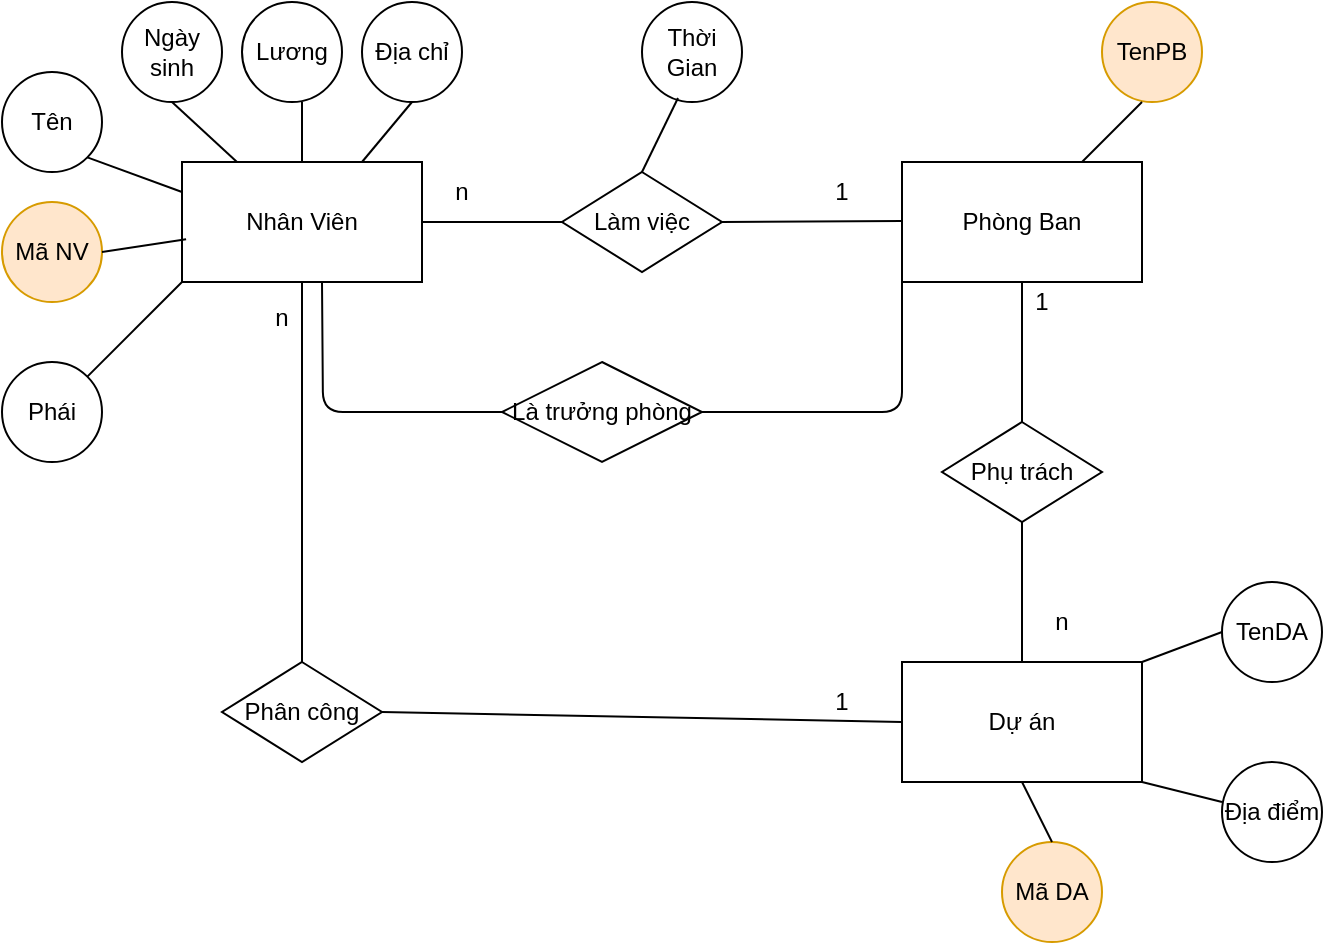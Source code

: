 <mxfile version="14.8.2" type="github">
  <diagram id="wW2PQFBjXcCFHTvuIaGb" name="Page-1">
    <mxGraphModel dx="782" dy="478" grid="1" gridSize="10" guides="1" tooltips="1" connect="1" arrows="1" fold="1" page="1" pageScale="1" pageWidth="827" pageHeight="1169" math="0" shadow="0">
      <root>
        <mxCell id="0" />
        <mxCell id="1" parent="0" />
        <mxCell id="qpfF8iYG8-uUK-qWayhX-1" value="Nhân Viên" style="rounded=0;whiteSpace=wrap;html=1;" vertex="1" parent="1">
          <mxGeometry x="120" y="140" width="120" height="60" as="geometry" />
        </mxCell>
        <mxCell id="qpfF8iYG8-uUK-qWayhX-2" value="Phòng Ban" style="rounded=0;whiteSpace=wrap;html=1;" vertex="1" parent="1">
          <mxGeometry x="480" y="140" width="120" height="60" as="geometry" />
        </mxCell>
        <mxCell id="qpfF8iYG8-uUK-qWayhX-3" value="Dự án" style="rounded=0;whiteSpace=wrap;html=1;" vertex="1" parent="1">
          <mxGeometry x="480" y="390" width="120" height="60" as="geometry" />
        </mxCell>
        <mxCell id="qpfF8iYG8-uUK-qWayhX-4" value="Làm việc" style="rhombus;whiteSpace=wrap;html=1;" vertex="1" parent="1">
          <mxGeometry x="310" y="145" width="80" height="50" as="geometry" />
        </mxCell>
        <mxCell id="qpfF8iYG8-uUK-qWayhX-5" value="Phụ trách" style="rhombus;whiteSpace=wrap;html=1;" vertex="1" parent="1">
          <mxGeometry x="500" y="270" width="80" height="50" as="geometry" />
        </mxCell>
        <mxCell id="qpfF8iYG8-uUK-qWayhX-6" value="Phân công" style="rhombus;whiteSpace=wrap;html=1;" vertex="1" parent="1">
          <mxGeometry x="140" y="390" width="80" height="50" as="geometry" />
        </mxCell>
        <mxCell id="qpfF8iYG8-uUK-qWayhX-7" value="Là trưởng phòng" style="rhombus;whiteSpace=wrap;html=1;" vertex="1" parent="1">
          <mxGeometry x="280" y="240" width="100" height="50" as="geometry" />
        </mxCell>
        <mxCell id="qpfF8iYG8-uUK-qWayhX-8" value="Ngày sinh" style="ellipse;whiteSpace=wrap;html=1;aspect=fixed;" vertex="1" parent="1">
          <mxGeometry x="90" y="60" width="50" height="50" as="geometry" />
        </mxCell>
        <mxCell id="qpfF8iYG8-uUK-qWayhX-9" value="Tên" style="ellipse;whiteSpace=wrap;html=1;aspect=fixed;" vertex="1" parent="1">
          <mxGeometry x="30" y="95" width="50" height="50" as="geometry" />
        </mxCell>
        <mxCell id="qpfF8iYG8-uUK-qWayhX-10" value="Mã NV" style="ellipse;whiteSpace=wrap;html=1;aspect=fixed;fillColor=#ffe6cc;strokeColor=#d79b00;" vertex="1" parent="1">
          <mxGeometry x="30" y="160" width="50" height="50" as="geometry" />
        </mxCell>
        <mxCell id="qpfF8iYG8-uUK-qWayhX-11" value="Lương" style="ellipse;whiteSpace=wrap;html=1;aspect=fixed;" vertex="1" parent="1">
          <mxGeometry x="150" y="60" width="50" height="50" as="geometry" />
        </mxCell>
        <mxCell id="qpfF8iYG8-uUK-qWayhX-12" value="Phái" style="ellipse;whiteSpace=wrap;html=1;aspect=fixed;" vertex="1" parent="1">
          <mxGeometry x="30" y="240" width="50" height="50" as="geometry" />
        </mxCell>
        <mxCell id="qpfF8iYG8-uUK-qWayhX-13" value="Địa chỉ" style="ellipse;whiteSpace=wrap;html=1;aspect=fixed;" vertex="1" parent="1">
          <mxGeometry x="210" y="60" width="50" height="50" as="geometry" />
        </mxCell>
        <mxCell id="qpfF8iYG8-uUK-qWayhX-15" value="TenPB" style="ellipse;whiteSpace=wrap;html=1;aspect=fixed;fillColor=#ffe6cc;strokeColor=#d79b00;" vertex="1" parent="1">
          <mxGeometry x="580" y="60" width="50" height="50" as="geometry" />
        </mxCell>
        <mxCell id="qpfF8iYG8-uUK-qWayhX-16" value="Địa điểm" style="ellipse;whiteSpace=wrap;html=1;aspect=fixed;" vertex="1" parent="1">
          <mxGeometry x="640" y="440" width="50" height="50" as="geometry" />
        </mxCell>
        <mxCell id="qpfF8iYG8-uUK-qWayhX-17" value="TenDA" style="ellipse;whiteSpace=wrap;html=1;aspect=fixed;" vertex="1" parent="1">
          <mxGeometry x="640" y="350" width="50" height="50" as="geometry" />
        </mxCell>
        <mxCell id="qpfF8iYG8-uUK-qWayhX-18" value="" style="endArrow=none;html=1;exitX=1;exitY=0;exitDx=0;exitDy=0;" edge="1" parent="1" source="qpfF8iYG8-uUK-qWayhX-12">
          <mxGeometry width="50" height="50" relative="1" as="geometry">
            <mxPoint x="70" y="250" as="sourcePoint" />
            <mxPoint x="120" y="200" as="targetPoint" />
          </mxGeometry>
        </mxCell>
        <mxCell id="qpfF8iYG8-uUK-qWayhX-21" value="" style="endArrow=none;html=1;exitX=0.75;exitY=0;exitDx=0;exitDy=0;entryX=0.5;entryY=1;entryDx=0;entryDy=0;" edge="1" parent="1" source="qpfF8iYG8-uUK-qWayhX-1" target="qpfF8iYG8-uUK-qWayhX-13">
          <mxGeometry width="50" height="50" relative="1" as="geometry">
            <mxPoint x="179.998" y="157.322" as="sourcePoint" />
            <mxPoint x="227.32" y="110" as="targetPoint" />
          </mxGeometry>
        </mxCell>
        <mxCell id="qpfF8iYG8-uUK-qWayhX-22" value="" style="endArrow=none;html=1;" edge="1" parent="1" source="qpfF8iYG8-uUK-qWayhX-1">
          <mxGeometry width="50" height="50" relative="1" as="geometry">
            <mxPoint x="220" y="150" as="sourcePoint" />
            <mxPoint x="180" y="110" as="targetPoint" />
          </mxGeometry>
        </mxCell>
        <mxCell id="qpfF8iYG8-uUK-qWayhX-23" value="" style="endArrow=none;html=1;entryX=0.5;entryY=1;entryDx=0;entryDy=0;" edge="1" parent="1" source="qpfF8iYG8-uUK-qWayhX-1" target="qpfF8iYG8-uUK-qWayhX-8">
          <mxGeometry width="50" height="50" relative="1" as="geometry">
            <mxPoint x="190" y="150" as="sourcePoint" />
            <mxPoint x="190" y="120" as="targetPoint" />
          </mxGeometry>
        </mxCell>
        <mxCell id="qpfF8iYG8-uUK-qWayhX-24" value="" style="endArrow=none;html=1;exitX=1;exitY=1;exitDx=0;exitDy=0;entryX=0;entryY=0.25;entryDx=0;entryDy=0;" edge="1" parent="1" source="qpfF8iYG8-uUK-qWayhX-9" target="qpfF8iYG8-uUK-qWayhX-1">
          <mxGeometry width="50" height="50" relative="1" as="geometry">
            <mxPoint x="190" y="150" as="sourcePoint" />
            <mxPoint x="190" y="120" as="targetPoint" />
          </mxGeometry>
        </mxCell>
        <mxCell id="qpfF8iYG8-uUK-qWayhX-25" value="" style="endArrow=none;html=1;exitX=1;exitY=0.5;exitDx=0;exitDy=0;entryX=0.017;entryY=0.644;entryDx=0;entryDy=0;entryPerimeter=0;" edge="1" parent="1" source="qpfF8iYG8-uUK-qWayhX-10" target="qpfF8iYG8-uUK-qWayhX-1">
          <mxGeometry width="50" height="50" relative="1" as="geometry">
            <mxPoint x="82.678" y="147.678" as="sourcePoint" />
            <mxPoint x="130" y="165" as="targetPoint" />
          </mxGeometry>
        </mxCell>
        <mxCell id="qpfF8iYG8-uUK-qWayhX-26" value="" style="endArrow=none;html=1;entryX=0.4;entryY=1;entryDx=0;entryDy=0;entryPerimeter=0;exitX=0.75;exitY=0;exitDx=0;exitDy=0;" edge="1" parent="1" source="qpfF8iYG8-uUK-qWayhX-2" target="qpfF8iYG8-uUK-qWayhX-15">
          <mxGeometry width="50" height="50" relative="1" as="geometry">
            <mxPoint x="540" y="160" as="sourcePoint" />
            <mxPoint x="590" y="110" as="targetPoint" />
          </mxGeometry>
        </mxCell>
        <mxCell id="qpfF8iYG8-uUK-qWayhX-27" value="" style="endArrow=none;html=1;entryX=0;entryY=0.5;entryDx=0;entryDy=0;exitX=1;exitY=0;exitDx=0;exitDy=0;" edge="1" parent="1" source="qpfF8iYG8-uUK-qWayhX-3" target="qpfF8iYG8-uUK-qWayhX-17">
          <mxGeometry width="50" height="50" relative="1" as="geometry">
            <mxPoint x="580" y="150" as="sourcePoint" />
            <mxPoint x="610" y="120" as="targetPoint" />
          </mxGeometry>
        </mxCell>
        <mxCell id="qpfF8iYG8-uUK-qWayhX-28" value="" style="endArrow=none;html=1;exitX=1;exitY=1;exitDx=0;exitDy=0;" edge="1" parent="1" source="qpfF8iYG8-uUK-qWayhX-3">
          <mxGeometry width="50" height="50" relative="1" as="geometry">
            <mxPoint x="620" y="400" as="sourcePoint" />
            <mxPoint x="640" y="460" as="targetPoint" />
          </mxGeometry>
        </mxCell>
        <mxCell id="qpfF8iYG8-uUK-qWayhX-29" value="" style="endArrow=none;html=1;exitX=0;exitY=0.5;exitDx=0;exitDy=0;" edge="1" parent="1" source="qpfF8iYG8-uUK-qWayhX-4">
          <mxGeometry width="50" height="50" relative="1" as="geometry">
            <mxPoint x="380" y="270" as="sourcePoint" />
            <mxPoint x="240" y="170" as="targetPoint" />
          </mxGeometry>
        </mxCell>
        <mxCell id="qpfF8iYG8-uUK-qWayhX-30" value="" style="endArrow=none;html=1;exitX=0;exitY=0.5;exitDx=0;exitDy=0;entryX=1;entryY=0.5;entryDx=0;entryDy=0;" edge="1" parent="1" target="qpfF8iYG8-uUK-qWayhX-4">
          <mxGeometry width="50" height="50" relative="1" as="geometry">
            <mxPoint x="480" y="169.5" as="sourcePoint" />
            <mxPoint x="420" y="170" as="targetPoint" />
          </mxGeometry>
        </mxCell>
        <mxCell id="qpfF8iYG8-uUK-qWayhX-32" value="" style="endArrow=none;html=1;edgeStyle=orthogonalEdgeStyle;exitX=0;exitY=0.5;exitDx=0;exitDy=0;" edge="1" parent="1" source="qpfF8iYG8-uUK-qWayhX-7">
          <mxGeometry width="50" height="50" relative="1" as="geometry">
            <mxPoint x="140" y="250" as="sourcePoint" />
            <mxPoint x="190" y="200" as="targetPoint" />
          </mxGeometry>
        </mxCell>
        <mxCell id="qpfF8iYG8-uUK-qWayhX-33" value="" style="endArrow=none;html=1;edgeStyle=orthogonalEdgeStyle;exitX=0;exitY=1;exitDx=0;exitDy=0;entryX=1;entryY=0.5;entryDx=0;entryDy=0;" edge="1" parent="1" source="qpfF8iYG8-uUK-qWayhX-2" target="qpfF8iYG8-uUK-qWayhX-7">
          <mxGeometry width="50" height="50" relative="1" as="geometry">
            <mxPoint x="334" y="275" as="sourcePoint" />
            <mxPoint x="200" y="210" as="targetPoint" />
          </mxGeometry>
        </mxCell>
        <mxCell id="qpfF8iYG8-uUK-qWayhX-35" value="" style="endArrow=none;html=1;entryX=0.5;entryY=1;entryDx=0;entryDy=0;exitX=0.5;exitY=0;exitDx=0;exitDy=0;" edge="1" parent="1" source="qpfF8iYG8-uUK-qWayhX-5" target="qpfF8iYG8-uUK-qWayhX-2">
          <mxGeometry width="50" height="50" relative="1" as="geometry">
            <mxPoint x="380" y="270" as="sourcePoint" />
            <mxPoint x="430" y="220" as="targetPoint" />
          </mxGeometry>
        </mxCell>
        <mxCell id="qpfF8iYG8-uUK-qWayhX-36" value="" style="endArrow=none;html=1;exitX=0.5;exitY=0;exitDx=0;exitDy=0;entryX=0.5;entryY=1;entryDx=0;entryDy=0;" edge="1" parent="1" source="qpfF8iYG8-uUK-qWayhX-3" target="qpfF8iYG8-uUK-qWayhX-5">
          <mxGeometry width="50" height="50" relative="1" as="geometry">
            <mxPoint x="380" y="270" as="sourcePoint" />
            <mxPoint x="430" y="220" as="targetPoint" />
          </mxGeometry>
        </mxCell>
        <mxCell id="qpfF8iYG8-uUK-qWayhX-37" value="" style="endArrow=none;html=1;exitX=0.5;exitY=0;exitDx=0;exitDy=0;entryX=0.5;entryY=1;entryDx=0;entryDy=0;" edge="1" parent="1" source="qpfF8iYG8-uUK-qWayhX-6" target="qpfF8iYG8-uUK-qWayhX-1">
          <mxGeometry width="50" height="50" relative="1" as="geometry">
            <mxPoint x="380" y="270" as="sourcePoint" />
            <mxPoint x="430" y="220" as="targetPoint" />
          </mxGeometry>
        </mxCell>
        <mxCell id="qpfF8iYG8-uUK-qWayhX-38" value="" style="endArrow=none;html=1;exitX=0;exitY=0.5;exitDx=0;exitDy=0;entryX=1;entryY=0.5;entryDx=0;entryDy=0;" edge="1" parent="1" source="qpfF8iYG8-uUK-qWayhX-3" target="qpfF8iYG8-uUK-qWayhX-6">
          <mxGeometry width="50" height="50" relative="1" as="geometry">
            <mxPoint x="190" y="410" as="sourcePoint" />
            <mxPoint x="190" y="210" as="targetPoint" />
          </mxGeometry>
        </mxCell>
        <mxCell id="qpfF8iYG8-uUK-qWayhX-39" value="Mã DA" style="ellipse;whiteSpace=wrap;html=1;aspect=fixed;fillColor=#ffe6cc;strokeColor=#d79b00;" vertex="1" parent="1">
          <mxGeometry x="530" y="480" width="50" height="50" as="geometry" />
        </mxCell>
        <mxCell id="qpfF8iYG8-uUK-qWayhX-40" value="" style="endArrow=none;html=1;exitX=0.5;exitY=0;exitDx=0;exitDy=0;entryX=0.5;entryY=1;entryDx=0;entryDy=0;" edge="1" parent="1" source="qpfF8iYG8-uUK-qWayhX-39" target="qpfF8iYG8-uUK-qWayhX-3">
          <mxGeometry width="50" height="50" relative="1" as="geometry">
            <mxPoint x="610" y="460" as="sourcePoint" />
            <mxPoint x="650" y="470" as="targetPoint" />
          </mxGeometry>
        </mxCell>
        <mxCell id="qpfF8iYG8-uUK-qWayhX-41" value="1" style="text;html=1;strokeColor=none;fillColor=none;align=center;verticalAlign=middle;whiteSpace=wrap;rounded=0;" vertex="1" parent="1">
          <mxGeometry x="430" y="145" width="40" height="20" as="geometry" />
        </mxCell>
        <mxCell id="qpfF8iYG8-uUK-qWayhX-42" value="n" style="text;html=1;strokeColor=none;fillColor=none;align=center;verticalAlign=middle;whiteSpace=wrap;rounded=0;" vertex="1" parent="1">
          <mxGeometry x="240" y="145" width="40" height="20" as="geometry" />
        </mxCell>
        <mxCell id="qpfF8iYG8-uUK-qWayhX-43" value="1" style="text;html=1;strokeColor=none;fillColor=none;align=center;verticalAlign=middle;whiteSpace=wrap;rounded=0;" vertex="1" parent="1">
          <mxGeometry x="430" y="400" width="40" height="20" as="geometry" />
        </mxCell>
        <mxCell id="qpfF8iYG8-uUK-qWayhX-44" value="n" style="text;html=1;strokeColor=none;fillColor=none;align=center;verticalAlign=middle;whiteSpace=wrap;rounded=0;" vertex="1" parent="1">
          <mxGeometry x="150" y="195" width="40" height="45" as="geometry" />
        </mxCell>
        <mxCell id="qpfF8iYG8-uUK-qWayhX-45" value="1" style="text;html=1;strokeColor=none;fillColor=none;align=center;verticalAlign=middle;whiteSpace=wrap;rounded=0;" vertex="1" parent="1">
          <mxGeometry x="530" y="200" width="40" height="20" as="geometry" />
        </mxCell>
        <mxCell id="qpfF8iYG8-uUK-qWayhX-47" value="n" style="text;html=1;strokeColor=none;fillColor=none;align=center;verticalAlign=middle;whiteSpace=wrap;rounded=0;" vertex="1" parent="1">
          <mxGeometry x="540" y="360" width="40" height="20" as="geometry" />
        </mxCell>
        <mxCell id="qpfF8iYG8-uUK-qWayhX-49" value="Thời Gian" style="ellipse;whiteSpace=wrap;html=1;aspect=fixed;" vertex="1" parent="1">
          <mxGeometry x="350" y="60" width="50" height="50" as="geometry" />
        </mxCell>
        <mxCell id="qpfF8iYG8-uUK-qWayhX-50" value="" style="endArrow=none;html=1;entryX=0.36;entryY=0.96;entryDx=0;entryDy=0;entryPerimeter=0;exitX=0.5;exitY=0;exitDx=0;exitDy=0;" edge="1" parent="1" source="qpfF8iYG8-uUK-qWayhX-4" target="qpfF8iYG8-uUK-qWayhX-49">
          <mxGeometry width="50" height="50" relative="1" as="geometry">
            <mxPoint x="580" y="150" as="sourcePoint" />
            <mxPoint x="610" y="120" as="targetPoint" />
          </mxGeometry>
        </mxCell>
      </root>
    </mxGraphModel>
  </diagram>
</mxfile>
